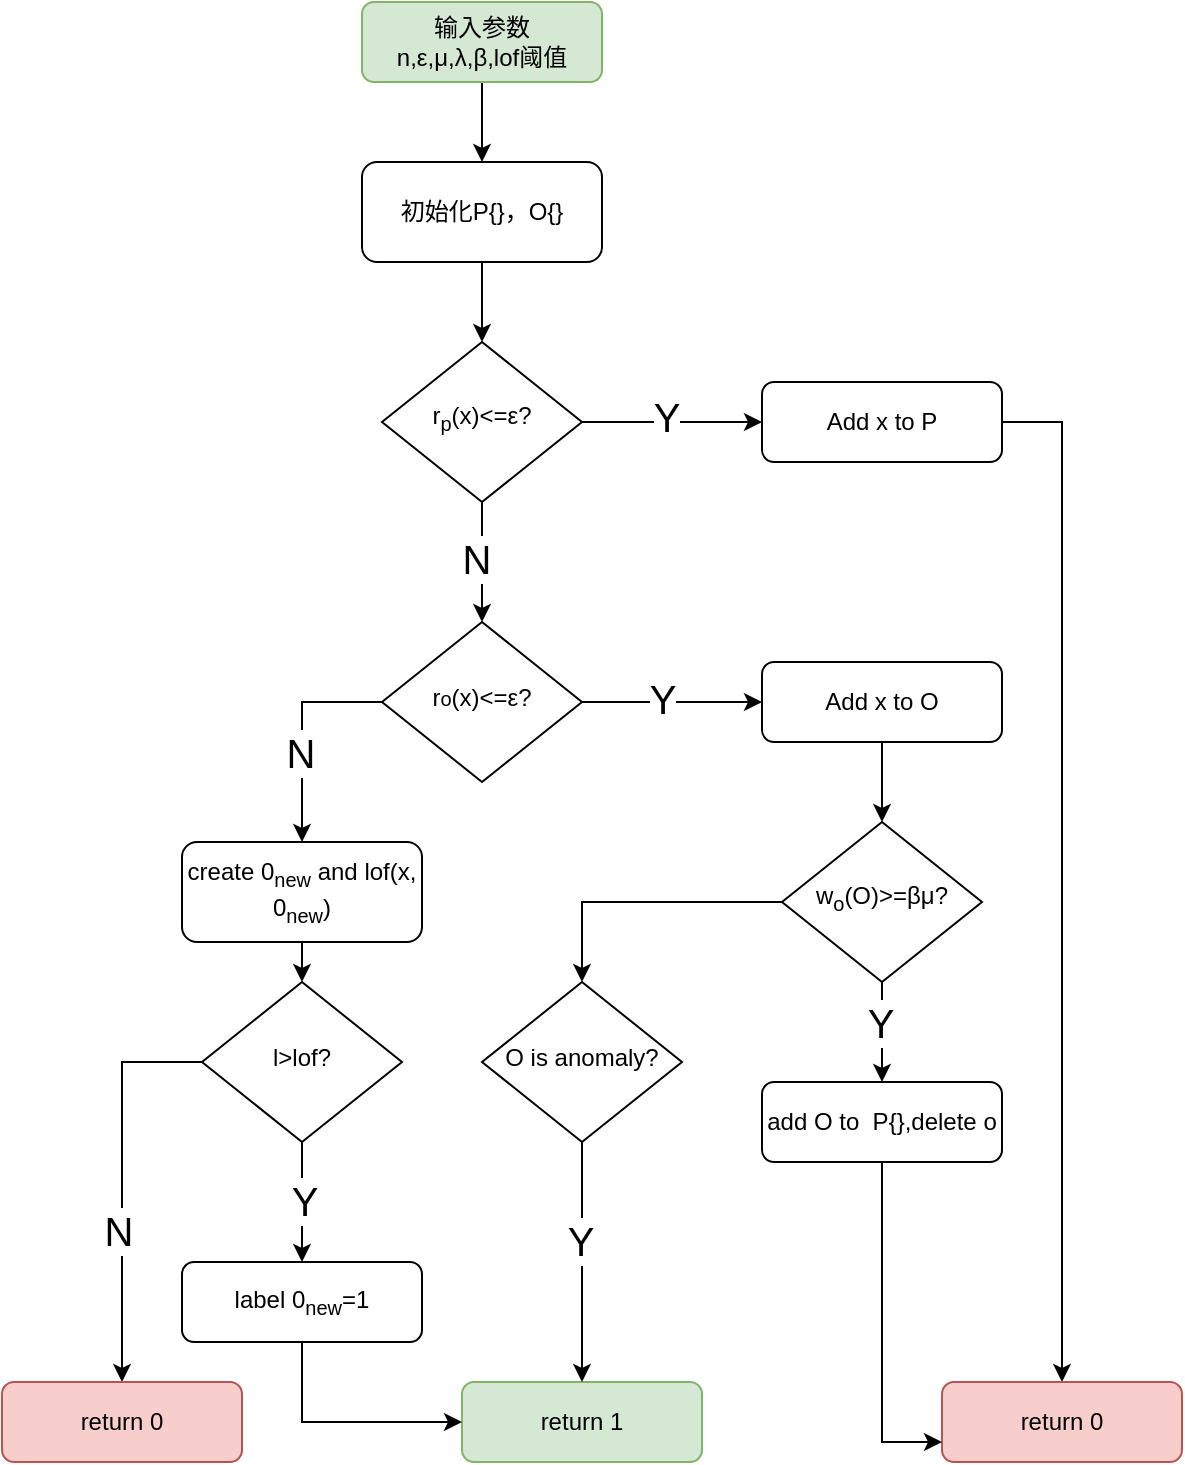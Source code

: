 <mxfile version="22.1.9" type="github">
  <diagram id="C5RBs43oDa-KdzZeNtuy" name="Page-1">
    <mxGraphModel dx="1050" dy="522" grid="1" gridSize="10" guides="1" tooltips="1" connect="1" arrows="1" fold="1" page="1" pageScale="1" pageWidth="827" pageHeight="1169" math="0" shadow="0">
      <root>
        <mxCell id="WIyWlLk6GJQsqaUBKTNV-0" />
        <mxCell id="WIyWlLk6GJQsqaUBKTNV-1" parent="WIyWlLk6GJQsqaUBKTNV-0" />
        <mxCell id="ji3r6wbG1MjoAzQAqGaP-15" style="edgeStyle=orthogonalEdgeStyle;rounded=0;hachureGap=4;orthogonalLoop=1;jettySize=auto;html=1;exitX=0.5;exitY=1;exitDx=0;exitDy=0;fontFamily=Architects Daughter;fontSource=https%3A%2F%2Ffonts.googleapis.com%2Fcss%3Ffamily%3DArchitects%2BDaughter;fontSize=16;" edge="1" parent="WIyWlLk6GJQsqaUBKTNV-1" source="WIyWlLk6GJQsqaUBKTNV-3" target="Z6Ouxe1-tnWl1owyLg7a-1">
          <mxGeometry relative="1" as="geometry" />
        </mxCell>
        <mxCell id="WIyWlLk6GJQsqaUBKTNV-3" value="输入参数&lt;br&gt;n,&lt;span style=&quot;text-align: start;&quot;&gt;ε,μ,&lt;/span&gt;&lt;span style=&quot;text-align: start;&quot;&gt;λ,&lt;/span&gt;&lt;span style=&quot;text-align: start;&quot;&gt;β,lof阈值&lt;/span&gt;" style="rounded=1;whiteSpace=wrap;html=1;fontSize=12;glass=0;strokeWidth=1;shadow=0;fillColor=#d5e8d4;strokeColor=#82b366;" parent="WIyWlLk6GJQsqaUBKTNV-1" vertex="1">
          <mxGeometry x="190" y="80" width="120" height="40" as="geometry" />
        </mxCell>
        <mxCell id="ji3r6wbG1MjoAzQAqGaP-12" style="edgeStyle=orthogonalEdgeStyle;rounded=0;hachureGap=4;orthogonalLoop=1;jettySize=auto;html=1;exitX=1;exitY=0.5;exitDx=0;exitDy=0;entryX=0;entryY=0.5;entryDx=0;entryDy=0;fontFamily=Architects Daughter;fontSource=https%3A%2F%2Ffonts.googleapis.com%2Fcss%3Ffamily%3DArchitects%2BDaughter;fontSize=16;" edge="1" parent="WIyWlLk6GJQsqaUBKTNV-1" source="WIyWlLk6GJQsqaUBKTNV-6" target="WIyWlLk6GJQsqaUBKTNV-7">
          <mxGeometry relative="1" as="geometry" />
        </mxCell>
        <mxCell id="ji3r6wbG1MjoAzQAqGaP-13" value="Y" style="edgeLabel;html=1;align=center;verticalAlign=middle;resizable=0;points=[];fontSize=20;fontFamily=Helvetica;" vertex="1" connectable="0" parent="ji3r6wbG1MjoAzQAqGaP-12">
          <mxGeometry x="-0.064" y="3" relative="1" as="geometry">
            <mxPoint as="offset" />
          </mxGeometry>
        </mxCell>
        <mxCell id="ji3r6wbG1MjoAzQAqGaP-16" style="edgeStyle=orthogonalEdgeStyle;rounded=0;hachureGap=4;orthogonalLoop=1;jettySize=auto;html=1;exitX=0.5;exitY=1;exitDx=0;exitDy=0;fontFamily=Architects Daughter;fontSource=https%3A%2F%2Ffonts.googleapis.com%2Fcss%3Ffamily%3DArchitects%2BDaughter;fontSize=16;" edge="1" parent="WIyWlLk6GJQsqaUBKTNV-1" source="WIyWlLk6GJQsqaUBKTNV-6" target="WIyWlLk6GJQsqaUBKTNV-10">
          <mxGeometry relative="1" as="geometry" />
        </mxCell>
        <mxCell id="ji3r6wbG1MjoAzQAqGaP-17" value="N" style="edgeLabel;html=1;align=center;verticalAlign=middle;resizable=0;points=[];fontSize=20;fontFamily=Helvetica;" vertex="1" connectable="0" parent="ji3r6wbG1MjoAzQAqGaP-16">
          <mxGeometry x="-0.06" y="-3" relative="1" as="geometry">
            <mxPoint as="offset" />
          </mxGeometry>
        </mxCell>
        <mxCell id="WIyWlLk6GJQsqaUBKTNV-6" value="r&lt;sub&gt;p&lt;/sub&gt;(x)&amp;lt;=ε?" style="rhombus;whiteSpace=wrap;html=1;shadow=0;fontFamily=Helvetica;fontSize=12;align=center;strokeWidth=1;spacing=6;spacingTop=-4;" parent="WIyWlLk6GJQsqaUBKTNV-1" vertex="1">
          <mxGeometry x="200" y="250" width="100" height="80" as="geometry" />
        </mxCell>
        <mxCell id="Z6Ouxe1-tnWl1owyLg7a-6" style="edgeStyle=orthogonalEdgeStyle;rounded=0;hachureGap=4;orthogonalLoop=1;jettySize=auto;html=1;exitX=1;exitY=0.5;exitDx=0;exitDy=0;fontFamily=Architects Daughter;fontSource=https%3A%2F%2Ffonts.googleapis.com%2Fcss%3Ffamily%3DArchitects%2BDaughter;fontSize=16;" parent="WIyWlLk6GJQsqaUBKTNV-1" source="WIyWlLk6GJQsqaUBKTNV-7" target="Z6Ouxe1-tnWl1owyLg7a-5" edge="1">
          <mxGeometry relative="1" as="geometry" />
        </mxCell>
        <mxCell id="WIyWlLk6GJQsqaUBKTNV-7" value="Add x to P" style="rounded=1;whiteSpace=wrap;html=1;fontSize=12;glass=0;strokeWidth=1;shadow=0;" parent="WIyWlLk6GJQsqaUBKTNV-1" vertex="1">
          <mxGeometry x="390" y="270" width="120" height="40" as="geometry" />
        </mxCell>
        <mxCell id="ji3r6wbG1MjoAzQAqGaP-8" style="edgeStyle=orthogonalEdgeStyle;rounded=0;hachureGap=4;orthogonalLoop=1;jettySize=auto;html=1;exitX=0;exitY=0.5;exitDx=0;exitDy=0;fontFamily=Architects Daughter;fontSource=https%3A%2F%2Ffonts.googleapis.com%2Fcss%3Ffamily%3DArchitects%2BDaughter;fontSize=16;" edge="1" parent="WIyWlLk6GJQsqaUBKTNV-1" source="WIyWlLk6GJQsqaUBKTNV-10" target="WIyWlLk6GJQsqaUBKTNV-11">
          <mxGeometry relative="1" as="geometry" />
        </mxCell>
        <mxCell id="ji3r6wbG1MjoAzQAqGaP-9" value="N" style="edgeLabel;html=1;align=center;verticalAlign=middle;resizable=0;points=[];fontSize=20;fontFamily=Helvetica;" vertex="1" connectable="0" parent="ji3r6wbG1MjoAzQAqGaP-8">
          <mxGeometry x="0.18" y="-1" relative="1" as="geometry">
            <mxPoint as="offset" />
          </mxGeometry>
        </mxCell>
        <mxCell id="ji3r6wbG1MjoAzQAqGaP-10" style="edgeStyle=orthogonalEdgeStyle;rounded=0;hachureGap=4;orthogonalLoop=1;jettySize=auto;html=1;exitX=1;exitY=0.5;exitDx=0;exitDy=0;entryX=0;entryY=0.5;entryDx=0;entryDy=0;fontFamily=Architects Daughter;fontSource=https%3A%2F%2Ffonts.googleapis.com%2Fcss%3Ffamily%3DArchitects%2BDaughter;fontSize=16;" edge="1" parent="WIyWlLk6GJQsqaUBKTNV-1" source="WIyWlLk6GJQsqaUBKTNV-10" target="WIyWlLk6GJQsqaUBKTNV-12">
          <mxGeometry relative="1" as="geometry" />
        </mxCell>
        <mxCell id="ji3r6wbG1MjoAzQAqGaP-11" value="Y" style="edgeLabel;html=1;align=center;verticalAlign=middle;resizable=0;points=[];fontSize=20;fontFamily=Helvetica;" vertex="1" connectable="0" parent="ji3r6wbG1MjoAzQAqGaP-10">
          <mxGeometry x="-0.116" y="2" relative="1" as="geometry">
            <mxPoint as="offset" />
          </mxGeometry>
        </mxCell>
        <mxCell id="WIyWlLk6GJQsqaUBKTNV-10" value="r&lt;span style=&quot;font-size: 10px;&quot;&gt;o&lt;/span&gt;(x)&amp;lt;=ε?" style="rhombus;whiteSpace=wrap;html=1;shadow=0;fontFamily=Helvetica;fontSize=12;align=center;strokeWidth=1;spacing=6;spacingTop=-4;" parent="WIyWlLk6GJQsqaUBKTNV-1" vertex="1">
          <mxGeometry x="200" y="390" width="100" height="80" as="geometry" />
        </mxCell>
        <mxCell id="Z6Ouxe1-tnWl1owyLg7a-33" style="edgeStyle=orthogonalEdgeStyle;rounded=0;hachureGap=4;orthogonalLoop=1;jettySize=auto;html=1;exitX=0.5;exitY=1;exitDx=0;exitDy=0;entryX=0.5;entryY=0;entryDx=0;entryDy=0;fontFamily=Architects Daughter;fontSource=https%3A%2F%2Ffonts.googleapis.com%2Fcss%3Ffamily%3DArchitects%2BDaughter;fontSize=16;" parent="WIyWlLk6GJQsqaUBKTNV-1" source="WIyWlLk6GJQsqaUBKTNV-11" target="Z6Ouxe1-tnWl1owyLg7a-32" edge="1">
          <mxGeometry relative="1" as="geometry" />
        </mxCell>
        <mxCell id="WIyWlLk6GJQsqaUBKTNV-11" value="create 0&lt;sub&gt;new&lt;/sub&gt; and&amp;nbsp;lof(x, 0&lt;sub style=&quot;border-color: var(--border-color);&quot;&gt;new&lt;/sub&gt;)" style="rounded=1;whiteSpace=wrap;html=1;fontSize=12;glass=0;strokeWidth=1;shadow=0;" parent="WIyWlLk6GJQsqaUBKTNV-1" vertex="1">
          <mxGeometry x="100" y="500" width="120" height="50" as="geometry" />
        </mxCell>
        <mxCell id="Z6Ouxe1-tnWl1owyLg7a-8" style="edgeStyle=orthogonalEdgeStyle;rounded=0;hachureGap=4;orthogonalLoop=1;jettySize=auto;html=1;exitX=0.5;exitY=1;exitDx=0;exitDy=0;entryX=0.5;entryY=0;entryDx=0;entryDy=0;fontFamily=Architects Daughter;fontSource=https%3A%2F%2Ffonts.googleapis.com%2Fcss%3Ffamily%3DArchitects%2BDaughter;fontSize=16;" parent="WIyWlLk6GJQsqaUBKTNV-1" source="WIyWlLk6GJQsqaUBKTNV-12" target="Z6Ouxe1-tnWl1owyLg7a-20" edge="1">
          <mxGeometry relative="1" as="geometry">
            <mxPoint x="450" y="480" as="targetPoint" />
          </mxGeometry>
        </mxCell>
        <mxCell id="WIyWlLk6GJQsqaUBKTNV-12" value="Add x to O" style="rounded=1;whiteSpace=wrap;html=1;fontSize=12;glass=0;strokeWidth=1;shadow=0;" parent="WIyWlLk6GJQsqaUBKTNV-1" vertex="1">
          <mxGeometry x="390" y="410" width="120" height="40" as="geometry" />
        </mxCell>
        <mxCell id="ji3r6wbG1MjoAzQAqGaP-14" style="edgeStyle=orthogonalEdgeStyle;rounded=0;hachureGap=4;orthogonalLoop=1;jettySize=auto;html=1;exitX=0.5;exitY=1;exitDx=0;exitDy=0;entryX=0.5;entryY=0;entryDx=0;entryDy=0;fontFamily=Architects Daughter;fontSource=https%3A%2F%2Ffonts.googleapis.com%2Fcss%3Ffamily%3DArchitects%2BDaughter;fontSize=16;" edge="1" parent="WIyWlLk6GJQsqaUBKTNV-1" source="Z6Ouxe1-tnWl1owyLg7a-1" target="WIyWlLk6GJQsqaUBKTNV-6">
          <mxGeometry relative="1" as="geometry" />
        </mxCell>
        <mxCell id="Z6Ouxe1-tnWl1owyLg7a-1" value="初始化P{}，O{}" style="rounded=1;whiteSpace=wrap;html=1;fontSize=12;glass=0;strokeWidth=1;shadow=0;" parent="WIyWlLk6GJQsqaUBKTNV-1" vertex="1">
          <mxGeometry x="190" y="160" width="120" height="50" as="geometry" />
        </mxCell>
        <mxCell id="Z6Ouxe1-tnWl1owyLg7a-5" value="return 0" style="rounded=1;whiteSpace=wrap;html=1;fontSize=12;glass=0;strokeWidth=1;shadow=0;fillColor=#f8cecc;strokeColor=#b85450;" parent="WIyWlLk6GJQsqaUBKTNV-1" vertex="1">
          <mxGeometry x="480" y="770" width="120" height="40" as="geometry" />
        </mxCell>
        <mxCell id="Z6Ouxe1-tnWl1owyLg7a-11" style="edgeStyle=orthogonalEdgeStyle;rounded=0;hachureGap=4;orthogonalLoop=1;jettySize=auto;html=1;exitX=0.5;exitY=1;exitDx=0;exitDy=0;entryX=0;entryY=0.75;entryDx=0;entryDy=0;fontFamily=Architects Daughter;fontSource=https%3A%2F%2Ffonts.googleapis.com%2Fcss%3Ffamily%3DArchitects%2BDaughter;fontSize=16;" parent="WIyWlLk6GJQsqaUBKTNV-1" source="Z6Ouxe1-tnWl1owyLg7a-9" target="Z6Ouxe1-tnWl1owyLg7a-5" edge="1">
          <mxGeometry relative="1" as="geometry" />
        </mxCell>
        <mxCell id="Z6Ouxe1-tnWl1owyLg7a-9" value="add O to&amp;nbsp; P{},delete o" style="rounded=1;whiteSpace=wrap;html=1;fontSize=12;glass=0;strokeWidth=1;shadow=0;" parent="WIyWlLk6GJQsqaUBKTNV-1" vertex="1">
          <mxGeometry x="390" y="620" width="120" height="40" as="geometry" />
        </mxCell>
        <mxCell id="Z6Ouxe1-tnWl1owyLg7a-19" value="return 1" style="rounded=1;whiteSpace=wrap;html=1;fontSize=12;glass=0;strokeWidth=1;shadow=0;fillColor=#d5e8d4;strokeColor=#82b366;" parent="WIyWlLk6GJQsqaUBKTNV-1" vertex="1">
          <mxGeometry x="240" y="770" width="120" height="40" as="geometry" />
        </mxCell>
        <mxCell id="Z6Ouxe1-tnWl1owyLg7a-21" style="edgeStyle=orthogonalEdgeStyle;rounded=0;hachureGap=4;orthogonalLoop=1;jettySize=auto;html=1;exitX=0.5;exitY=1;exitDx=0;exitDy=0;entryX=0.5;entryY=0;entryDx=0;entryDy=0;fontFamily=Architects Daughter;fontSource=https%3A%2F%2Ffonts.googleapis.com%2Fcss%3Ffamily%3DArchitects%2BDaughter;fontSize=16;" parent="WIyWlLk6GJQsqaUBKTNV-1" source="Z6Ouxe1-tnWl1owyLg7a-20" target="Z6Ouxe1-tnWl1owyLg7a-9" edge="1">
          <mxGeometry relative="1" as="geometry" />
        </mxCell>
        <mxCell id="Z6Ouxe1-tnWl1owyLg7a-22" value="Y" style="edgeLabel;html=1;align=center;verticalAlign=middle;resizable=0;points=[];fontSize=20;fontFamily=Helvetica;" parent="Z6Ouxe1-tnWl1owyLg7a-21" vertex="1" connectable="0">
          <mxGeometry x="-0.224" y="-1" relative="1" as="geometry">
            <mxPoint as="offset" />
          </mxGeometry>
        </mxCell>
        <mxCell id="Z6Ouxe1-tnWl1owyLg7a-27" style="edgeStyle=orthogonalEdgeStyle;rounded=0;hachureGap=4;orthogonalLoop=1;jettySize=auto;html=1;exitX=0;exitY=0.5;exitDx=0;exitDy=0;entryX=0.5;entryY=0;entryDx=0;entryDy=0;fontFamily=Architects Daughter;fontSource=https%3A%2F%2Ffonts.googleapis.com%2Fcss%3Ffamily%3DArchitects%2BDaughter;fontSize=16;" parent="WIyWlLk6GJQsqaUBKTNV-1" source="Z6Ouxe1-tnWl1owyLg7a-20" target="Z6Ouxe1-tnWl1owyLg7a-28" edge="1">
          <mxGeometry relative="1" as="geometry">
            <mxPoint x="360" y="530" as="targetPoint" />
          </mxGeometry>
        </mxCell>
        <mxCell id="Z6Ouxe1-tnWl1owyLg7a-20" value="w&lt;sub style=&quot;border-color: var(--border-color);&quot;&gt;o&lt;/sub&gt;(O)&amp;gt;=βμ?" style="rhombus;whiteSpace=wrap;html=1;shadow=0;fontFamily=Helvetica;fontSize=12;align=center;strokeWidth=1;spacing=6;spacingTop=-4;" parent="WIyWlLk6GJQsqaUBKTNV-1" vertex="1">
          <mxGeometry x="400" y="490" width="100" height="80" as="geometry" />
        </mxCell>
        <mxCell id="Z6Ouxe1-tnWl1owyLg7a-29" style="edgeStyle=orthogonalEdgeStyle;rounded=0;hachureGap=4;orthogonalLoop=1;jettySize=auto;html=1;exitX=0.5;exitY=1;exitDx=0;exitDy=0;entryX=0.5;entryY=0;entryDx=0;entryDy=0;fontFamily=Architects Daughter;fontSource=https%3A%2F%2Ffonts.googleapis.com%2Fcss%3Ffamily%3DArchitects%2BDaughter;fontSize=16;" parent="WIyWlLk6GJQsqaUBKTNV-1" source="Z6Ouxe1-tnWl1owyLg7a-28" target="Z6Ouxe1-tnWl1owyLg7a-19" edge="1">
          <mxGeometry relative="1" as="geometry" />
        </mxCell>
        <mxCell id="Z6Ouxe1-tnWl1owyLg7a-30" value="Y" style="edgeLabel;html=1;align=center;verticalAlign=middle;resizable=0;points=[];fontSize=20;fontFamily=Helvetica;" parent="Z6Ouxe1-tnWl1owyLg7a-29" vertex="1" connectable="0">
          <mxGeometry x="-0.18" y="-1" relative="1" as="geometry">
            <mxPoint as="offset" />
          </mxGeometry>
        </mxCell>
        <mxCell id="Z6Ouxe1-tnWl1owyLg7a-28" value="O is anomaly?" style="rhombus;whiteSpace=wrap;html=1;shadow=0;fontFamily=Helvetica;fontSize=12;align=center;strokeWidth=1;spacing=6;spacingTop=-4;" parent="WIyWlLk6GJQsqaUBKTNV-1" vertex="1">
          <mxGeometry x="250" y="570" width="100" height="80" as="geometry" />
        </mxCell>
        <mxCell id="Z6Ouxe1-tnWl1owyLg7a-36" style="edgeStyle=orthogonalEdgeStyle;rounded=0;hachureGap=4;orthogonalLoop=1;jettySize=auto;html=1;exitX=0.5;exitY=1;exitDx=0;exitDy=0;fontFamily=Architects Daughter;fontSource=https%3A%2F%2Ffonts.googleapis.com%2Fcss%3Ffamily%3DArchitects%2BDaughter;fontSize=16;" parent="WIyWlLk6GJQsqaUBKTNV-1" source="Z6Ouxe1-tnWl1owyLg7a-32" target="Z6Ouxe1-tnWl1owyLg7a-35" edge="1">
          <mxGeometry relative="1" as="geometry" />
        </mxCell>
        <mxCell id="ji3r6wbG1MjoAzQAqGaP-4" value="Y" style="edgeLabel;html=1;align=center;verticalAlign=middle;resizable=0;points=[];fontSize=20;fontFamily=Helvetica;" vertex="1" connectable="0" parent="Z6Ouxe1-tnWl1owyLg7a-36">
          <mxGeometry x="-0.058" y="1" relative="1" as="geometry">
            <mxPoint as="offset" />
          </mxGeometry>
        </mxCell>
        <mxCell id="ji3r6wbG1MjoAzQAqGaP-6" style="edgeStyle=orthogonalEdgeStyle;rounded=0;hachureGap=4;orthogonalLoop=1;jettySize=auto;html=1;exitX=0;exitY=0.5;exitDx=0;exitDy=0;fontFamily=Architects Daughter;fontSource=https%3A%2F%2Ffonts.googleapis.com%2Fcss%3Ffamily%3DArchitects%2BDaughter;fontSize=16;" edge="1" parent="WIyWlLk6GJQsqaUBKTNV-1" source="Z6Ouxe1-tnWl1owyLg7a-32" target="ji3r6wbG1MjoAzQAqGaP-5">
          <mxGeometry relative="1" as="geometry" />
        </mxCell>
        <mxCell id="ji3r6wbG1MjoAzQAqGaP-7" value="N" style="edgeLabel;html=1;align=center;verticalAlign=middle;resizable=0;points=[];fontSize=20;fontFamily=Helvetica;" vertex="1" connectable="0" parent="ji3r6wbG1MjoAzQAqGaP-6">
          <mxGeometry x="0.238" y="-2" relative="1" as="geometry">
            <mxPoint as="offset" />
          </mxGeometry>
        </mxCell>
        <mxCell id="Z6Ouxe1-tnWl1owyLg7a-32" value="l&amp;gt;lof?" style="rhombus;whiteSpace=wrap;html=1;shadow=0;fontFamily=Helvetica;fontSize=12;align=center;strokeWidth=1;spacing=6;spacingTop=-4;" parent="WIyWlLk6GJQsqaUBKTNV-1" vertex="1">
          <mxGeometry x="110" y="570" width="100" height="80" as="geometry" />
        </mxCell>
        <mxCell id="ji3r6wbG1MjoAzQAqGaP-2" style="edgeStyle=orthogonalEdgeStyle;rounded=0;hachureGap=4;orthogonalLoop=1;jettySize=auto;html=1;exitX=0.5;exitY=1;exitDx=0;exitDy=0;entryX=0;entryY=0.5;entryDx=0;entryDy=0;fontFamily=Architects Daughter;fontSource=https%3A%2F%2Ffonts.googleapis.com%2Fcss%3Ffamily%3DArchitects%2BDaughter;fontSize=16;" edge="1" parent="WIyWlLk6GJQsqaUBKTNV-1" source="Z6Ouxe1-tnWl1owyLg7a-35" target="Z6Ouxe1-tnWl1owyLg7a-19">
          <mxGeometry relative="1" as="geometry" />
        </mxCell>
        <mxCell id="Z6Ouxe1-tnWl1owyLg7a-35" value="label 0&lt;sub&gt;new&lt;/sub&gt;=1" style="rounded=1;whiteSpace=wrap;html=1;fontSize=12;glass=0;strokeWidth=1;shadow=0;" parent="WIyWlLk6GJQsqaUBKTNV-1" vertex="1">
          <mxGeometry x="100" y="710" width="120" height="40" as="geometry" />
        </mxCell>
        <mxCell id="ji3r6wbG1MjoAzQAqGaP-5" value="return 0" style="rounded=1;whiteSpace=wrap;html=1;fontSize=12;glass=0;strokeWidth=1;shadow=0;fillColor=#f8cecc;strokeColor=#b85450;" vertex="1" parent="WIyWlLk6GJQsqaUBKTNV-1">
          <mxGeometry x="10" y="770" width="120" height="40" as="geometry" />
        </mxCell>
      </root>
    </mxGraphModel>
  </diagram>
</mxfile>
